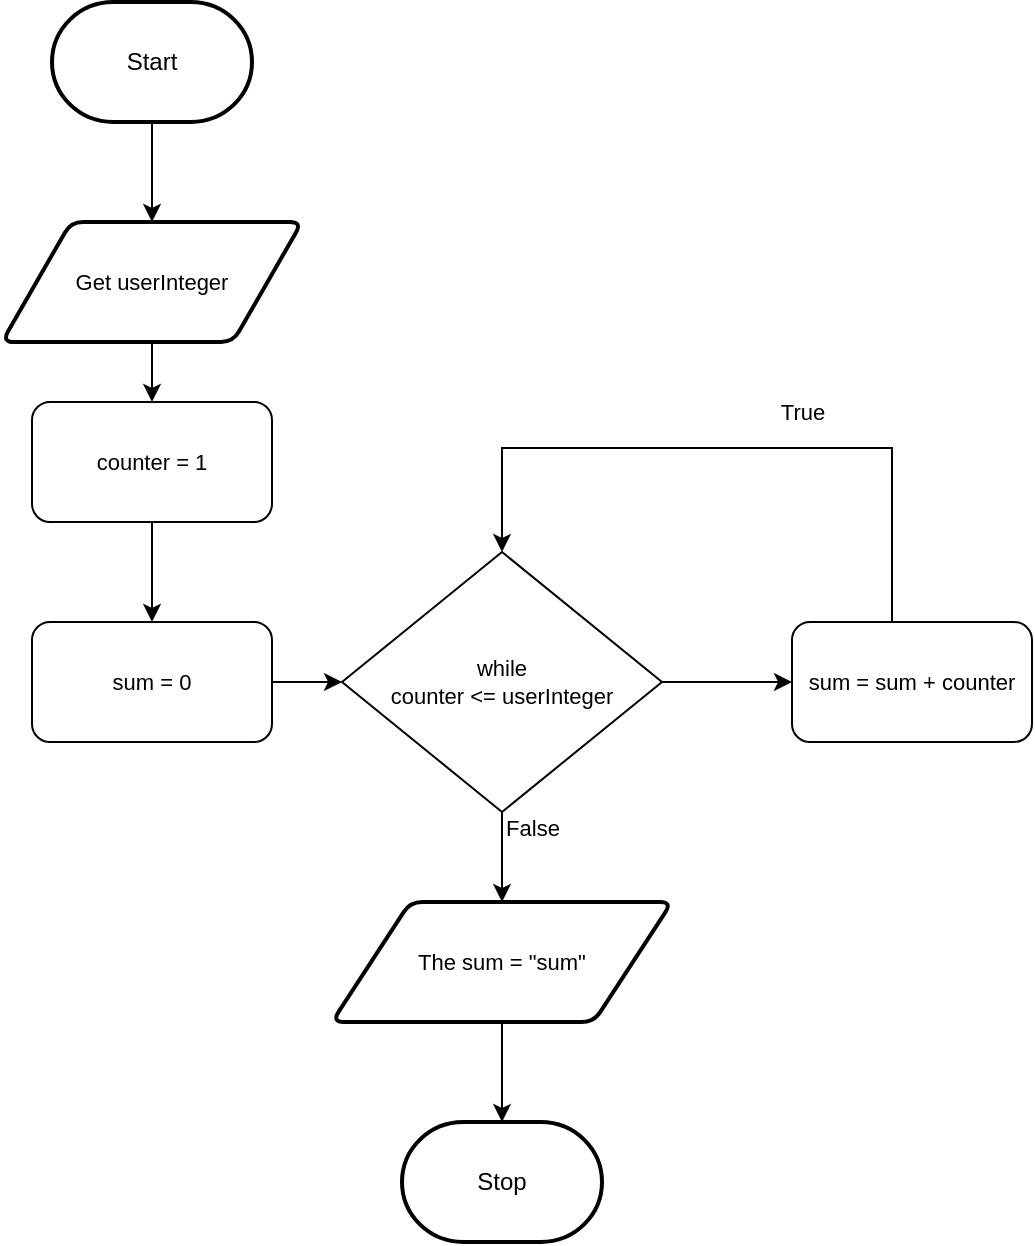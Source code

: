 <mxfile>
    <diagram id="HIP3nbAZw_EuaXWnEj3U" name="Page-1">
        <mxGraphModel dx="1326" dy="658" grid="1" gridSize="10" guides="1" tooltips="1" connect="1" arrows="1" fold="1" page="1" pageScale="1" pageWidth="850" pageHeight="1100" math="0" shadow="0">
            <root>
                <mxCell id="0"/>
                <mxCell id="1" parent="0"/>
                <mxCell id="7" value="" style="edgeStyle=orthogonalEdgeStyle;shape=connector;rounded=0;html=1;strokeColor=default;align=center;verticalAlign=middle;fontFamily=Helvetica;fontSize=11;fontColor=default;labelBackgroundColor=default;endArrow=classic;" edge="1" parent="1" source="2" target="6">
                    <mxGeometry relative="1" as="geometry"/>
                </mxCell>
                <mxCell id="2" value="Start" style="strokeWidth=2;html=1;shape=mxgraph.flowchart.terminator;whiteSpace=wrap;" parent="1" vertex="1">
                    <mxGeometry x="120" y="70" width="100" height="60" as="geometry"/>
                </mxCell>
                <mxCell id="5" value="Stop" style="strokeWidth=2;html=1;shape=mxgraph.flowchart.terminator;whiteSpace=wrap;" vertex="1" parent="1">
                    <mxGeometry x="295" y="630" width="100" height="60" as="geometry"/>
                </mxCell>
                <mxCell id="10" value="" style="edgeStyle=orthogonalEdgeStyle;shape=connector;rounded=0;html=1;strokeColor=default;align=center;verticalAlign=middle;fontFamily=Helvetica;fontSize=11;fontColor=default;labelBackgroundColor=default;endArrow=classic;" edge="1" parent="1" source="6" target="9">
                    <mxGeometry relative="1" as="geometry"/>
                </mxCell>
                <mxCell id="6" value="Get userInteger" style="shape=parallelogram;html=1;strokeWidth=2;perimeter=parallelogramPerimeter;whiteSpace=wrap;rounded=1;arcSize=12;size=0.23;fontFamily=Helvetica;fontSize=11;fontColor=default;labelBackgroundColor=default;" vertex="1" parent="1">
                    <mxGeometry x="95" y="180" width="150" height="60" as="geometry"/>
                </mxCell>
                <mxCell id="16" value="" style="edgeStyle=orthogonalEdgeStyle;shape=connector;rounded=0;html=1;strokeColor=default;align=center;verticalAlign=middle;fontFamily=Helvetica;fontSize=11;fontColor=default;labelBackgroundColor=default;endArrow=classic;" edge="1" parent="1" source="8" target="15">
                    <mxGeometry relative="1" as="geometry"/>
                </mxCell>
                <mxCell id="24" value="" style="edgeStyle=orthogonalEdgeStyle;shape=connector;rounded=0;html=1;strokeColor=default;align=center;verticalAlign=middle;fontFamily=Helvetica;fontSize=11;fontColor=default;labelBackgroundColor=default;endArrow=classic;" edge="1" parent="1" source="8" target="23">
                    <mxGeometry relative="1" as="geometry"/>
                </mxCell>
                <mxCell id="8" value="while&lt;div&gt;counter &amp;lt;= userInteger&lt;/div&gt;" style="rhombus;whiteSpace=wrap;html=1;fontFamily=Helvetica;fontSize=11;fontColor=default;labelBackgroundColor=default;" vertex="1" parent="1">
                    <mxGeometry x="265" y="345" width="160" height="130" as="geometry"/>
                </mxCell>
                <mxCell id="13" value="" style="edgeStyle=orthogonalEdgeStyle;shape=connector;rounded=0;html=1;strokeColor=default;align=center;verticalAlign=middle;fontFamily=Helvetica;fontSize=11;fontColor=default;labelBackgroundColor=default;endArrow=classic;" edge="1" parent="1" source="9" target="12">
                    <mxGeometry relative="1" as="geometry"/>
                </mxCell>
                <mxCell id="9" value="counter = 1" style="rounded=1;whiteSpace=wrap;html=1;fontFamily=Helvetica;fontSize=11;fontColor=default;labelBackgroundColor=default;" vertex="1" parent="1">
                    <mxGeometry x="110" y="270" width="120" height="60" as="geometry"/>
                </mxCell>
                <mxCell id="21" value="" style="edgeStyle=orthogonalEdgeStyle;shape=connector;rounded=0;html=1;strokeColor=default;align=center;verticalAlign=middle;fontFamily=Helvetica;fontSize=11;fontColor=default;labelBackgroundColor=default;endArrow=classic;" edge="1" parent="1" source="12" target="8">
                    <mxGeometry relative="1" as="geometry"/>
                </mxCell>
                <mxCell id="12" value="sum = 0" style="rounded=1;whiteSpace=wrap;html=1;fontFamily=Helvetica;fontSize=11;fontColor=default;labelBackgroundColor=default;" vertex="1" parent="1">
                    <mxGeometry x="110" y="380" width="120" height="60" as="geometry"/>
                </mxCell>
                <mxCell id="22" style="edgeStyle=orthogonalEdgeStyle;shape=connector;rounded=0;html=1;strokeColor=default;align=center;verticalAlign=middle;fontFamily=Helvetica;fontSize=11;fontColor=default;labelBackgroundColor=default;endArrow=classic;entryX=0.5;entryY=0;entryDx=0;entryDy=0;" edge="1" parent="1" source="15" target="8">
                    <mxGeometry relative="1" as="geometry">
                        <mxPoint x="340" y="293" as="targetPoint"/>
                        <Array as="points">
                            <mxPoint x="540" y="293"/>
                            <mxPoint x="345" y="293"/>
                        </Array>
                    </mxGeometry>
                </mxCell>
                <mxCell id="15" value="sum = sum + counter" style="rounded=1;whiteSpace=wrap;html=1;fontFamily=Helvetica;fontSize=11;fontColor=default;labelBackgroundColor=default;" vertex="1" parent="1">
                    <mxGeometry x="490" y="380" width="120" height="60" as="geometry"/>
                </mxCell>
                <mxCell id="17" value="True" style="text;html=1;align=center;verticalAlign=middle;resizable=0;points=[];autosize=1;strokeColor=none;fillColor=none;fontFamily=Helvetica;fontSize=11;fontColor=default;labelBackgroundColor=default;" vertex="1" parent="1">
                    <mxGeometry x="470" y="260" width="50" height="30" as="geometry"/>
                </mxCell>
                <mxCell id="26" value="" style="edgeStyle=orthogonalEdgeStyle;shape=connector;rounded=0;html=1;strokeColor=default;align=center;verticalAlign=middle;fontFamily=Helvetica;fontSize=11;fontColor=default;labelBackgroundColor=default;endArrow=classic;" edge="1" parent="1" source="23" target="5">
                    <mxGeometry relative="1" as="geometry"/>
                </mxCell>
                <mxCell id="23" value="The sum = &quot;sum&quot;" style="shape=parallelogram;html=1;strokeWidth=2;perimeter=parallelogramPerimeter;whiteSpace=wrap;rounded=1;arcSize=12;size=0.23;fontFamily=Helvetica;fontSize=11;fontColor=default;labelBackgroundColor=default;" vertex="1" parent="1">
                    <mxGeometry x="260" y="520" width="170" height="60" as="geometry"/>
                </mxCell>
                <mxCell id="25" value="False" style="text;html=1;align=center;verticalAlign=middle;resizable=0;points=[];autosize=1;strokeColor=none;fillColor=none;fontFamily=Helvetica;fontSize=11;fontColor=default;labelBackgroundColor=default;" vertex="1" parent="1">
                    <mxGeometry x="335" y="468" width="50" height="30" as="geometry"/>
                </mxCell>
            </root>
        </mxGraphModel>
    </diagram>
</mxfile>